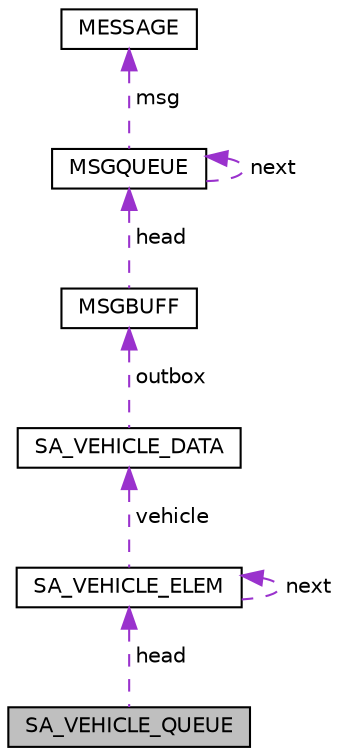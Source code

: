 digraph "SA_VEHICLE_QUEUE"
{
  edge [fontname="Helvetica",fontsize="10",labelfontname="Helvetica",labelfontsize="10"];
  node [fontname="Helvetica",fontsize="10",shape=record];
  Node1 [label="SA_VEHICLE_QUEUE",height=0.2,width=0.4,color="black", fillcolor="grey75", style="filled", fontcolor="black"];
  Node2 -> Node1 [dir="back",color="darkorchid3",fontsize="10",style="dashed",label=" head" ,fontname="Helvetica"];
  Node2 [label="SA_VEHICLE_ELEM",height=0.2,width=0.4,color="black", fillcolor="white", style="filled",URL="$struct_s_a___v_e_h_i_c_l_e___e_l_e_m.html",tooltip="Node element structure of the vehicle list. "];
  Node2 -> Node2 [dir="back",color="darkorchid3",fontsize="10",style="dashed",label=" next" ,fontname="Helvetica"];
  Node3 -> Node2 [dir="back",color="darkorchid3",fontsize="10",style="dashed",label=" vehicle" ,fontname="Helvetica"];
  Node3 [label="SA_VEHICLE_DATA",height=0.2,width=0.4,color="black", fillcolor="white", style="filled",URL="$struct_s_a___v_e_h_i_c_l_e___d_a_t_a.html",tooltip="Structure to store the vehicles connected to the station. "];
  Node4 -> Node3 [dir="back",color="darkorchid3",fontsize="10",style="dashed",label=" outbox" ,fontname="Helvetica"];
  Node4 [label="MSGBUFF",height=0.2,width=0.4,color="black", fillcolor="white", style="filled",URL="$struct_m_s_g_b_u_f_f.html",tooltip="Message mailbox/buffer main structure. "];
  Node5 -> Node4 [dir="back",color="darkorchid3",fontsize="10",style="dashed",label=" head" ,fontname="Helvetica"];
  Node5 [label="MSGQUEUE",height=0.2,width=0.4,color="black", fillcolor="white", style="filled",URL="$struct_m_s_g_q_u_e_u_e.html",tooltip="Node element structure of the message mailbox/buffer. "];
  Node5 -> Node5 [dir="back",color="darkorchid3",fontsize="10",style="dashed",label=" next" ,fontname="Helvetica"];
  Node6 -> Node5 [dir="back",color="darkorchid3",fontsize="10",style="dashed",label=" msg" ,fontname="Helvetica"];
  Node6 [label="MESSAGE",height=0.2,width=0.4,color="black", fillcolor="white", style="filled",URL="$struct_m_e_s_s_a_g_e.html",tooltip="Structure where the messages are stored. "];
}
